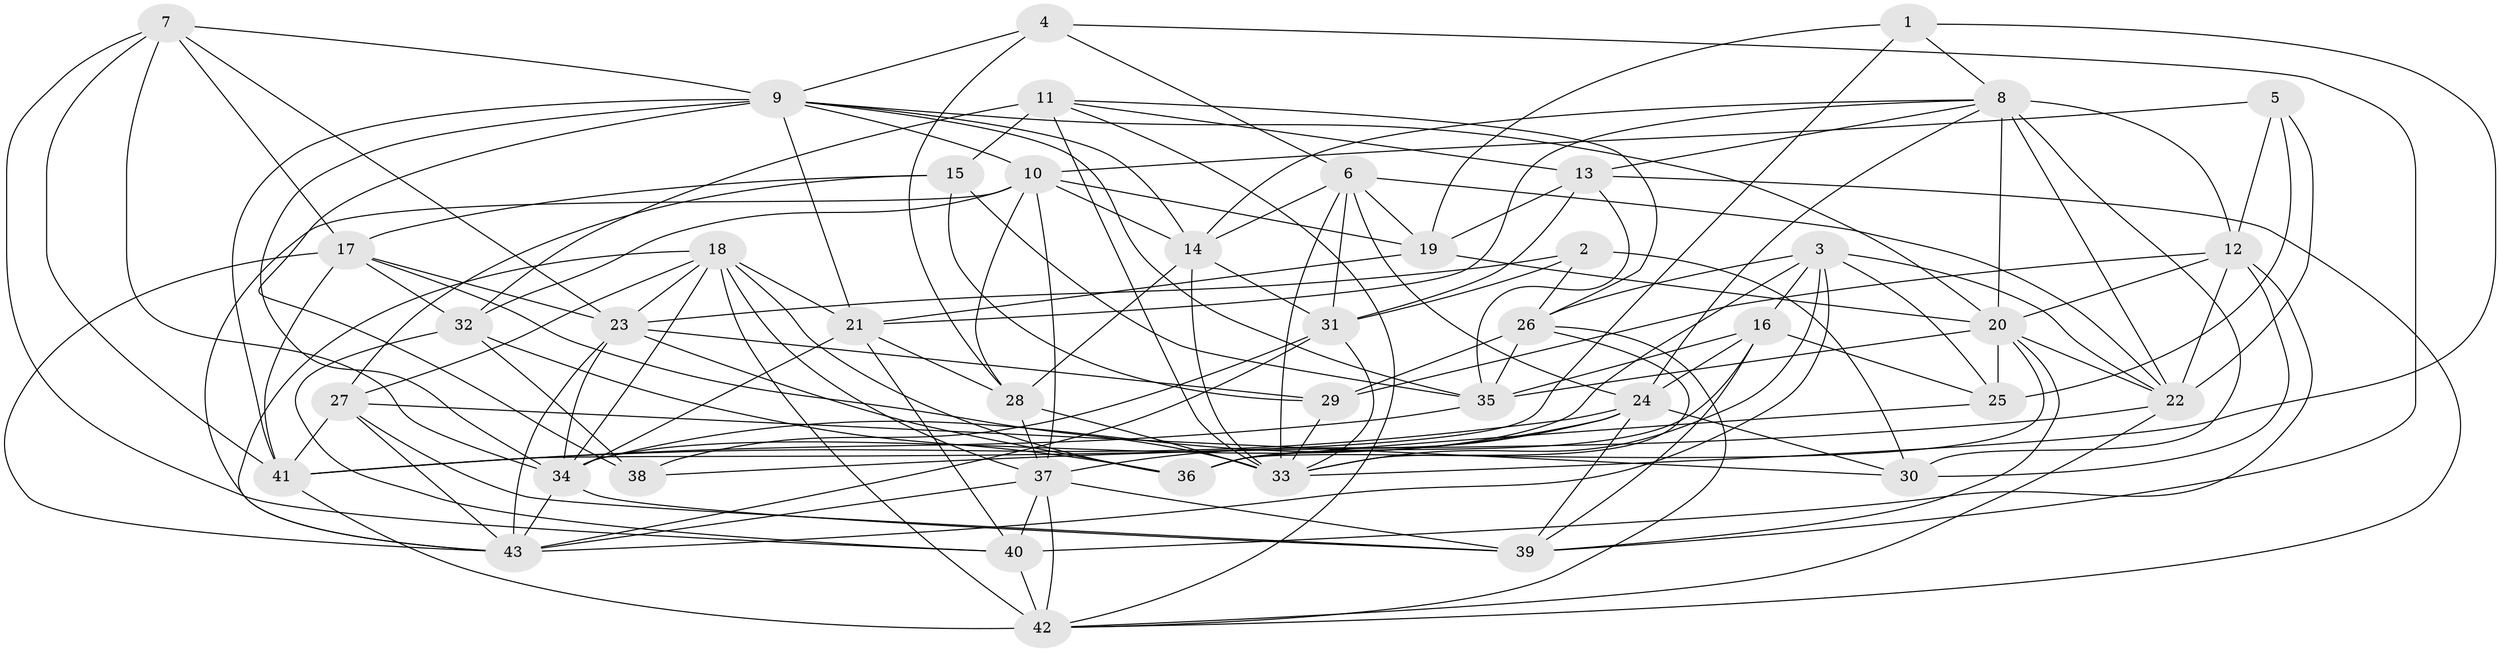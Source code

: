 // original degree distribution, {4: 1.0}
// Generated by graph-tools (version 1.1) at 2025/38/03/04/25 23:38:05]
// undirected, 43 vertices, 145 edges
graph export_dot {
  node [color=gray90,style=filled];
  1;
  2;
  3;
  4;
  5;
  6;
  7;
  8;
  9;
  10;
  11;
  12;
  13;
  14;
  15;
  16;
  17;
  18;
  19;
  20;
  21;
  22;
  23;
  24;
  25;
  26;
  27;
  28;
  29;
  30;
  31;
  32;
  33;
  34;
  35;
  36;
  37;
  38;
  39;
  40;
  41;
  42;
  43;
  1 -- 8 [weight=1.0];
  1 -- 19 [weight=1.0];
  1 -- 33 [weight=1.0];
  1 -- 41 [weight=1.0];
  2 -- 23 [weight=1.0];
  2 -- 26 [weight=1.0];
  2 -- 30 [weight=1.0];
  2 -- 31 [weight=1.0];
  3 -- 16 [weight=1.0];
  3 -- 22 [weight=1.0];
  3 -- 25 [weight=2.0];
  3 -- 26 [weight=1.0];
  3 -- 33 [weight=1.0];
  3 -- 34 [weight=1.0];
  3 -- 43 [weight=1.0];
  4 -- 6 [weight=1.0];
  4 -- 9 [weight=1.0];
  4 -- 28 [weight=1.0];
  4 -- 39 [weight=1.0];
  5 -- 10 [weight=1.0];
  5 -- 12 [weight=1.0];
  5 -- 22 [weight=1.0];
  5 -- 25 [weight=1.0];
  6 -- 14 [weight=1.0];
  6 -- 19 [weight=1.0];
  6 -- 22 [weight=1.0];
  6 -- 24 [weight=1.0];
  6 -- 31 [weight=2.0];
  6 -- 33 [weight=1.0];
  7 -- 9 [weight=1.0];
  7 -- 17 [weight=2.0];
  7 -- 23 [weight=1.0];
  7 -- 34 [weight=2.0];
  7 -- 40 [weight=1.0];
  7 -- 41 [weight=1.0];
  8 -- 12 [weight=1.0];
  8 -- 13 [weight=1.0];
  8 -- 14 [weight=1.0];
  8 -- 20 [weight=1.0];
  8 -- 21 [weight=1.0];
  8 -- 22 [weight=1.0];
  8 -- 24 [weight=1.0];
  8 -- 30 [weight=2.0];
  9 -- 10 [weight=1.0];
  9 -- 14 [weight=1.0];
  9 -- 20 [weight=1.0];
  9 -- 21 [weight=1.0];
  9 -- 34 [weight=1.0];
  9 -- 35 [weight=1.0];
  9 -- 38 [weight=1.0];
  9 -- 41 [weight=1.0];
  10 -- 14 [weight=1.0];
  10 -- 19 [weight=1.0];
  10 -- 28 [weight=1.0];
  10 -- 32 [weight=1.0];
  10 -- 37 [weight=1.0];
  10 -- 43 [weight=1.0];
  11 -- 13 [weight=1.0];
  11 -- 15 [weight=2.0];
  11 -- 26 [weight=1.0];
  11 -- 32 [weight=2.0];
  11 -- 33 [weight=1.0];
  11 -- 42 [weight=1.0];
  12 -- 20 [weight=1.0];
  12 -- 22 [weight=1.0];
  12 -- 29 [weight=2.0];
  12 -- 30 [weight=1.0];
  12 -- 40 [weight=3.0];
  13 -- 19 [weight=1.0];
  13 -- 31 [weight=1.0];
  13 -- 35 [weight=1.0];
  13 -- 42 [weight=1.0];
  14 -- 28 [weight=2.0];
  14 -- 31 [weight=1.0];
  14 -- 33 [weight=1.0];
  15 -- 17 [weight=1.0];
  15 -- 27 [weight=1.0];
  15 -- 29 [weight=2.0];
  15 -- 35 [weight=2.0];
  16 -- 24 [weight=1.0];
  16 -- 25 [weight=1.0];
  16 -- 35 [weight=1.0];
  16 -- 36 [weight=1.0];
  16 -- 39 [weight=1.0];
  17 -- 23 [weight=1.0];
  17 -- 32 [weight=1.0];
  17 -- 33 [weight=1.0];
  17 -- 41 [weight=1.0];
  17 -- 43 [weight=1.0];
  18 -- 21 [weight=1.0];
  18 -- 23 [weight=1.0];
  18 -- 27 [weight=1.0];
  18 -- 34 [weight=1.0];
  18 -- 36 [weight=1.0];
  18 -- 37 [weight=1.0];
  18 -- 42 [weight=3.0];
  18 -- 43 [weight=1.0];
  19 -- 20 [weight=1.0];
  19 -- 21 [weight=3.0];
  20 -- 22 [weight=1.0];
  20 -- 25 [weight=2.0];
  20 -- 35 [weight=1.0];
  20 -- 36 [weight=1.0];
  20 -- 39 [weight=1.0];
  21 -- 28 [weight=2.0];
  21 -- 34 [weight=1.0];
  21 -- 40 [weight=1.0];
  22 -- 38 [weight=1.0];
  22 -- 42 [weight=1.0];
  23 -- 29 [weight=1.0];
  23 -- 34 [weight=1.0];
  23 -- 36 [weight=1.0];
  23 -- 43 [weight=1.0];
  24 -- 30 [weight=3.0];
  24 -- 34 [weight=1.0];
  24 -- 37 [weight=1.0];
  24 -- 39 [weight=1.0];
  24 -- 41 [weight=1.0];
  25 -- 36 [weight=2.0];
  26 -- 29 [weight=2.0];
  26 -- 33 [weight=1.0];
  26 -- 35 [weight=1.0];
  26 -- 42 [weight=1.0];
  27 -- 30 [weight=1.0];
  27 -- 39 [weight=1.0];
  27 -- 41 [weight=1.0];
  27 -- 43 [weight=1.0];
  28 -- 33 [weight=1.0];
  28 -- 37 [weight=1.0];
  29 -- 33 [weight=1.0];
  31 -- 33 [weight=1.0];
  31 -- 38 [weight=1.0];
  31 -- 43 [weight=1.0];
  32 -- 36 [weight=2.0];
  32 -- 38 [weight=1.0];
  32 -- 40 [weight=1.0];
  34 -- 39 [weight=1.0];
  34 -- 43 [weight=1.0];
  35 -- 41 [weight=1.0];
  37 -- 39 [weight=2.0];
  37 -- 40 [weight=1.0];
  37 -- 42 [weight=1.0];
  37 -- 43 [weight=2.0];
  40 -- 42 [weight=1.0];
  41 -- 42 [weight=1.0];
}
